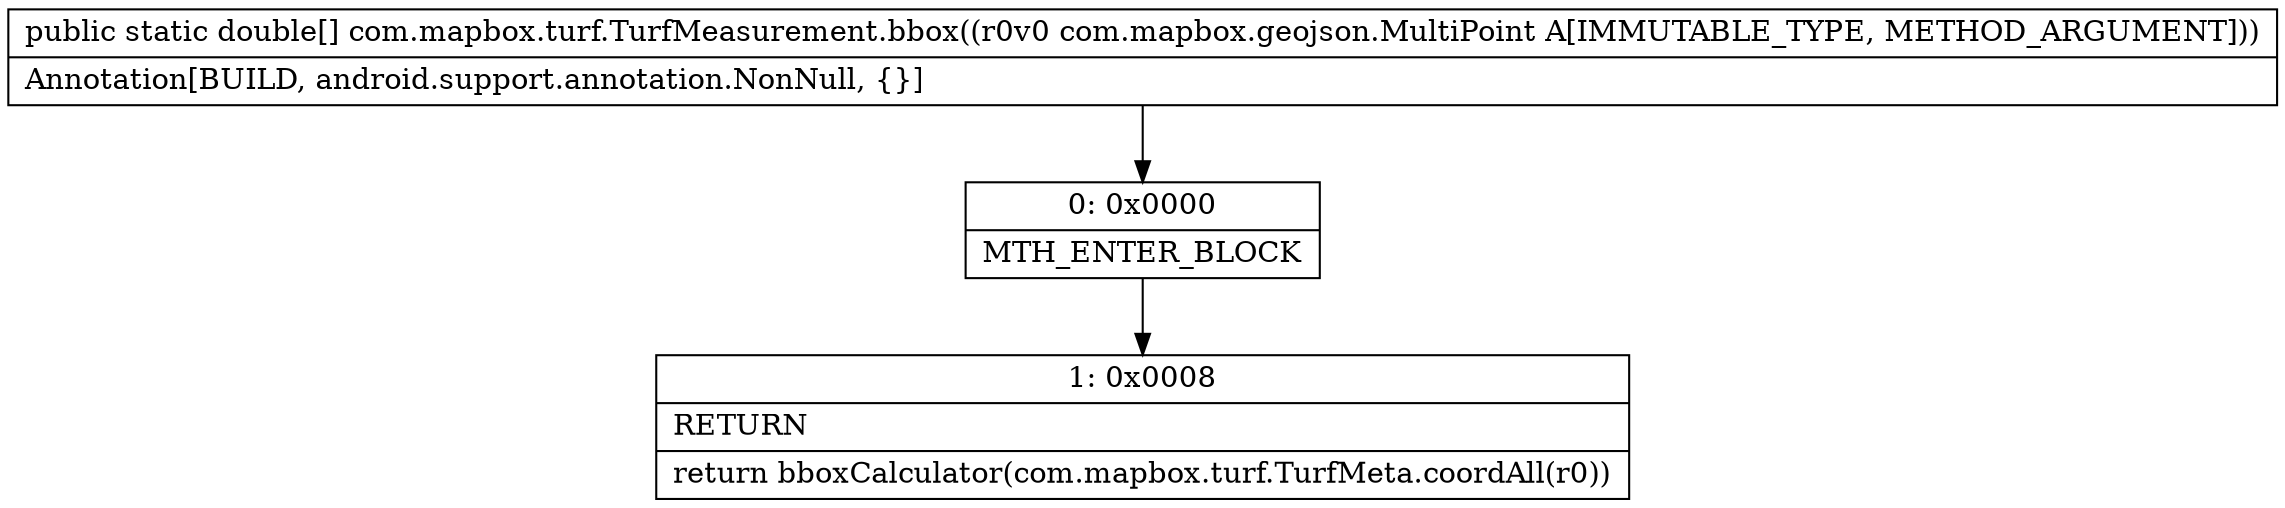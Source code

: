 digraph "CFG forcom.mapbox.turf.TurfMeasurement.bbox(Lcom\/mapbox\/geojson\/MultiPoint;)[D" {
Node_0 [shape=record,label="{0\:\ 0x0000|MTH_ENTER_BLOCK\l}"];
Node_1 [shape=record,label="{1\:\ 0x0008|RETURN\l|return bboxCalculator(com.mapbox.turf.TurfMeta.coordAll(r0))\l}"];
MethodNode[shape=record,label="{public static double[] com.mapbox.turf.TurfMeasurement.bbox((r0v0 com.mapbox.geojson.MultiPoint A[IMMUTABLE_TYPE, METHOD_ARGUMENT]))  | Annotation[BUILD, android.support.annotation.NonNull, \{\}]\l}"];
MethodNode -> Node_0;
Node_0 -> Node_1;
}

